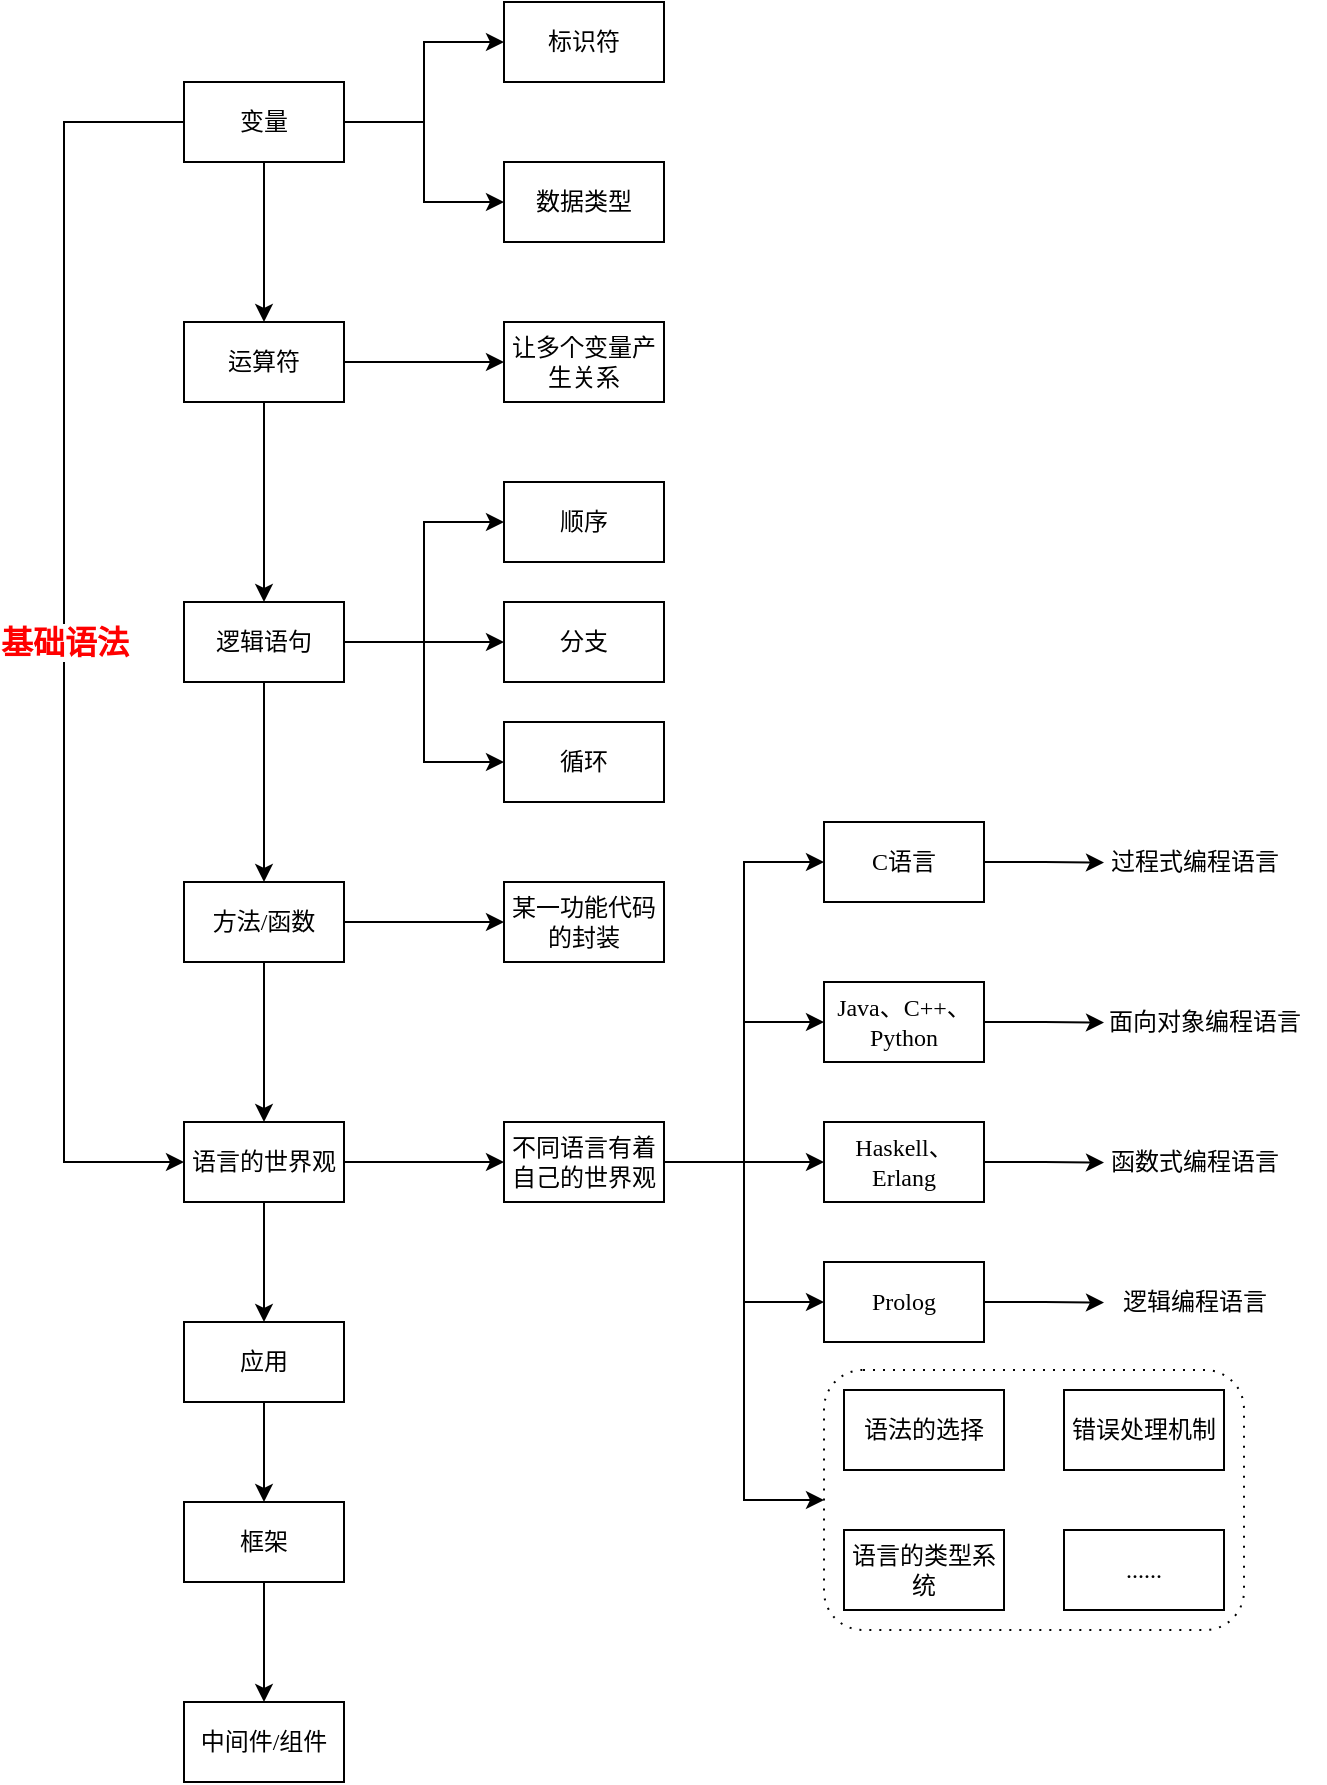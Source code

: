 <mxfile version="21.6.5" type="device">
  <diagram name="学习一门语言的顺序" id="wVx01Flw4AhuS6KGuKYH">
    <mxGraphModel dx="979" dy="572" grid="1" gridSize="10" guides="1" tooltips="1" connect="1" arrows="1" fold="1" page="1" pageScale="1" pageWidth="827" pageHeight="1169" math="0" shadow="0">
      <root>
        <mxCell id="0" />
        <mxCell id="1" parent="0" />
        <mxCell id="x91gRV_r-6yKjCOokCel-6" style="edgeStyle=orthogonalEdgeStyle;rounded=0;orthogonalLoop=1;jettySize=auto;html=1;exitX=1;exitY=0.5;exitDx=0;exitDy=0;entryX=0;entryY=0.5;entryDx=0;entryDy=0;fontFamily=宋体;" edge="1" parent="1" source="x91gRV_r-6yKjCOokCel-1" target="x91gRV_r-6yKjCOokCel-4">
          <mxGeometry relative="1" as="geometry" />
        </mxCell>
        <mxCell id="x91gRV_r-6yKjCOokCel-7" style="edgeStyle=orthogonalEdgeStyle;rounded=0;orthogonalLoop=1;jettySize=auto;html=1;exitX=1;exitY=0.5;exitDx=0;exitDy=0;entryX=0;entryY=0.5;entryDx=0;entryDy=0;fontFamily=宋体;" edge="1" parent="1" source="x91gRV_r-6yKjCOokCel-1" target="x91gRV_r-6yKjCOokCel-5">
          <mxGeometry relative="1" as="geometry" />
        </mxCell>
        <mxCell id="x91gRV_r-6yKjCOokCel-16" style="edgeStyle=orthogonalEdgeStyle;rounded=0;orthogonalLoop=1;jettySize=auto;html=1;exitX=0.5;exitY=1;exitDx=0;exitDy=0;entryX=0.5;entryY=0;entryDx=0;entryDy=0;fontFamily=宋体;" edge="1" parent="1" source="x91gRV_r-6yKjCOokCel-1" target="x91gRV_r-6yKjCOokCel-8">
          <mxGeometry relative="1" as="geometry" />
        </mxCell>
        <mxCell id="x91gRV_r-6yKjCOokCel-66" style="edgeStyle=orthogonalEdgeStyle;rounded=0;orthogonalLoop=1;jettySize=auto;html=1;exitX=0;exitY=0.5;exitDx=0;exitDy=0;entryX=0;entryY=0.5;entryDx=0;entryDy=0;" edge="1" parent="1" source="x91gRV_r-6yKjCOokCel-1" target="x91gRV_r-6yKjCOokCel-25">
          <mxGeometry relative="1" as="geometry">
            <Array as="points">
              <mxPoint x="60" y="100" />
              <mxPoint x="60" y="620" />
            </Array>
          </mxGeometry>
        </mxCell>
        <mxCell id="x91gRV_r-6yKjCOokCel-67" value="基础语法" style="edgeLabel;html=1;align=center;verticalAlign=middle;resizable=0;points=[];fontFamily=宋体;fontStyle=1;fontColor=#FF0000;fontSize=16;" vertex="1" connectable="0" parent="x91gRV_r-6yKjCOokCel-66">
          <mxGeometry x="0.001" y="2" relative="1" as="geometry">
            <mxPoint x="-2" y="-1" as="offset" />
          </mxGeometry>
        </mxCell>
        <mxCell id="x91gRV_r-6yKjCOokCel-1" value="变量" style="rounded=0;whiteSpace=wrap;html=1;fontFamily=宋体;" vertex="1" parent="1">
          <mxGeometry x="120" y="80" width="80" height="40" as="geometry" />
        </mxCell>
        <mxCell id="x91gRV_r-6yKjCOokCel-4" value="标识符" style="rounded=0;whiteSpace=wrap;html=1;fontFamily=宋体;" vertex="1" parent="1">
          <mxGeometry x="280" y="40" width="80" height="40" as="geometry" />
        </mxCell>
        <mxCell id="x91gRV_r-6yKjCOokCel-5" value="数据类型" style="rounded=0;whiteSpace=wrap;html=1;fontFamily=宋体;" vertex="1" parent="1">
          <mxGeometry x="280" y="120" width="80" height="40" as="geometry" />
        </mxCell>
        <mxCell id="x91gRV_r-6yKjCOokCel-15" style="edgeStyle=orthogonalEdgeStyle;rounded=0;orthogonalLoop=1;jettySize=auto;html=1;exitX=1;exitY=0.5;exitDx=0;exitDy=0;entryX=0;entryY=0.5;entryDx=0;entryDy=0;fontFamily=宋体;" edge="1" parent="1" source="x91gRV_r-6yKjCOokCel-8" target="x91gRV_r-6yKjCOokCel-9">
          <mxGeometry relative="1" as="geometry" />
        </mxCell>
        <mxCell id="x91gRV_r-6yKjCOokCel-17" style="edgeStyle=orthogonalEdgeStyle;rounded=0;orthogonalLoop=1;jettySize=auto;html=1;exitX=0.5;exitY=1;exitDx=0;exitDy=0;fontFamily=宋体;" edge="1" parent="1" source="x91gRV_r-6yKjCOokCel-8" target="x91gRV_r-6yKjCOokCel-10">
          <mxGeometry relative="1" as="geometry" />
        </mxCell>
        <mxCell id="x91gRV_r-6yKjCOokCel-8" value="运算符" style="rounded=0;whiteSpace=wrap;html=1;fontFamily=宋体;" vertex="1" parent="1">
          <mxGeometry x="120" y="200" width="80" height="40" as="geometry" />
        </mxCell>
        <mxCell id="x91gRV_r-6yKjCOokCel-9" value="让多个变量产生关系" style="rounded=0;whiteSpace=wrap;html=1;fontFamily=宋体;" vertex="1" parent="1">
          <mxGeometry x="280" y="200" width="80" height="40" as="geometry" />
        </mxCell>
        <mxCell id="x91gRV_r-6yKjCOokCel-18" style="edgeStyle=orthogonalEdgeStyle;rounded=0;orthogonalLoop=1;jettySize=auto;html=1;exitX=1;exitY=0.5;exitDx=0;exitDy=0;entryX=0;entryY=0.5;entryDx=0;entryDy=0;fontFamily=宋体;" edge="1" parent="1" source="x91gRV_r-6yKjCOokCel-10" target="x91gRV_r-6yKjCOokCel-11">
          <mxGeometry relative="1" as="geometry" />
        </mxCell>
        <mxCell id="x91gRV_r-6yKjCOokCel-19" style="edgeStyle=orthogonalEdgeStyle;rounded=0;orthogonalLoop=1;jettySize=auto;html=1;exitX=1;exitY=0.5;exitDx=0;exitDy=0;entryX=0;entryY=0.5;entryDx=0;entryDy=0;fontFamily=宋体;" edge="1" parent="1" source="x91gRV_r-6yKjCOokCel-10" target="x91gRV_r-6yKjCOokCel-12">
          <mxGeometry relative="1" as="geometry" />
        </mxCell>
        <mxCell id="x91gRV_r-6yKjCOokCel-20" style="edgeStyle=orthogonalEdgeStyle;rounded=0;orthogonalLoop=1;jettySize=auto;html=1;exitX=1;exitY=0.5;exitDx=0;exitDy=0;entryX=0;entryY=0.5;entryDx=0;entryDy=0;fontFamily=宋体;" edge="1" parent="1" source="x91gRV_r-6yKjCOokCel-10" target="x91gRV_r-6yKjCOokCel-13">
          <mxGeometry relative="1" as="geometry" />
        </mxCell>
        <mxCell id="x91gRV_r-6yKjCOokCel-23" style="edgeStyle=orthogonalEdgeStyle;rounded=0;orthogonalLoop=1;jettySize=auto;html=1;exitX=0.5;exitY=1;exitDx=0;exitDy=0;fontFamily=宋体;" edge="1" parent="1" source="x91gRV_r-6yKjCOokCel-10" target="x91gRV_r-6yKjCOokCel-21">
          <mxGeometry relative="1" as="geometry" />
        </mxCell>
        <mxCell id="x91gRV_r-6yKjCOokCel-10" value="逻辑语句" style="rounded=0;whiteSpace=wrap;html=1;fontFamily=宋体;" vertex="1" parent="1">
          <mxGeometry x="120" y="340" width="80" height="40" as="geometry" />
        </mxCell>
        <mxCell id="x91gRV_r-6yKjCOokCel-11" value="顺序" style="rounded=0;whiteSpace=wrap;html=1;fontFamily=宋体;" vertex="1" parent="1">
          <mxGeometry x="280" y="280" width="80" height="40" as="geometry" />
        </mxCell>
        <mxCell id="x91gRV_r-6yKjCOokCel-12" value="分支" style="rounded=0;whiteSpace=wrap;html=1;fontFamily=宋体;" vertex="1" parent="1">
          <mxGeometry x="280" y="340" width="80" height="40" as="geometry" />
        </mxCell>
        <mxCell id="x91gRV_r-6yKjCOokCel-13" value="循环" style="rounded=0;whiteSpace=wrap;html=1;fontFamily=宋体;" vertex="1" parent="1">
          <mxGeometry x="280" y="400" width="80" height="40" as="geometry" />
        </mxCell>
        <mxCell id="x91gRV_r-6yKjCOokCel-24" style="edgeStyle=orthogonalEdgeStyle;rounded=0;orthogonalLoop=1;jettySize=auto;html=1;exitX=1;exitY=0.5;exitDx=0;exitDy=0;entryX=0;entryY=0.5;entryDx=0;entryDy=0;fontFamily=宋体;" edge="1" parent="1" source="x91gRV_r-6yKjCOokCel-21" target="x91gRV_r-6yKjCOokCel-22">
          <mxGeometry relative="1" as="geometry" />
        </mxCell>
        <mxCell id="x91gRV_r-6yKjCOokCel-26" style="edgeStyle=orthogonalEdgeStyle;rounded=0;orthogonalLoop=1;jettySize=auto;html=1;exitX=0.5;exitY=1;exitDx=0;exitDy=0;entryX=0.5;entryY=0;entryDx=0;entryDy=0;fontFamily=宋体;" edge="1" parent="1" source="x91gRV_r-6yKjCOokCel-21" target="x91gRV_r-6yKjCOokCel-25">
          <mxGeometry relative="1" as="geometry" />
        </mxCell>
        <mxCell id="x91gRV_r-6yKjCOokCel-21" value="方法/函数" style="rounded=0;whiteSpace=wrap;html=1;fontFamily=宋体;" vertex="1" parent="1">
          <mxGeometry x="120" y="480" width="80" height="40" as="geometry" />
        </mxCell>
        <mxCell id="x91gRV_r-6yKjCOokCel-22" value="某一功能代码的封装" style="rounded=0;whiteSpace=wrap;html=1;fontFamily=宋体;" vertex="1" parent="1">
          <mxGeometry x="280" y="480" width="80" height="40" as="geometry" />
        </mxCell>
        <mxCell id="x91gRV_r-6yKjCOokCel-47" style="edgeStyle=orthogonalEdgeStyle;rounded=0;orthogonalLoop=1;jettySize=auto;html=1;exitX=1;exitY=0.5;exitDx=0;exitDy=0;entryX=0;entryY=0.5;entryDx=0;entryDy=0;" edge="1" parent="1" source="x91gRV_r-6yKjCOokCel-25" target="x91gRV_r-6yKjCOokCel-27">
          <mxGeometry relative="1" as="geometry" />
        </mxCell>
        <mxCell id="x91gRV_r-6yKjCOokCel-60" style="edgeStyle=orthogonalEdgeStyle;rounded=0;orthogonalLoop=1;jettySize=auto;html=1;exitX=0.5;exitY=1;exitDx=0;exitDy=0;entryX=0.5;entryY=0;entryDx=0;entryDy=0;" edge="1" parent="1" source="x91gRV_r-6yKjCOokCel-25" target="x91gRV_r-6yKjCOokCel-59">
          <mxGeometry relative="1" as="geometry" />
        </mxCell>
        <mxCell id="x91gRV_r-6yKjCOokCel-25" value="语言的世界观" style="rounded=0;whiteSpace=wrap;html=1;fontFamily=宋体;" vertex="1" parent="1">
          <mxGeometry x="120" y="600" width="80" height="40" as="geometry" />
        </mxCell>
        <mxCell id="x91gRV_r-6yKjCOokCel-31" style="edgeStyle=orthogonalEdgeStyle;rounded=0;orthogonalLoop=1;jettySize=auto;html=1;exitX=1;exitY=0.5;exitDx=0;exitDy=0;entryX=0;entryY=0.5;entryDx=0;entryDy=0;" edge="1" parent="1" source="x91gRV_r-6yKjCOokCel-27" target="x91gRV_r-6yKjCOokCel-28">
          <mxGeometry relative="1" as="geometry" />
        </mxCell>
        <mxCell id="x91gRV_r-6yKjCOokCel-44" style="edgeStyle=orthogonalEdgeStyle;rounded=0;orthogonalLoop=1;jettySize=auto;html=1;exitX=1;exitY=0.5;exitDx=0;exitDy=0;entryX=0;entryY=0.5;entryDx=0;entryDy=0;" edge="1" parent="1" source="x91gRV_r-6yKjCOokCel-27" target="x91gRV_r-6yKjCOokCel-34">
          <mxGeometry relative="1" as="geometry" />
        </mxCell>
        <mxCell id="x91gRV_r-6yKjCOokCel-45" style="edgeStyle=orthogonalEdgeStyle;rounded=0;orthogonalLoop=1;jettySize=auto;html=1;exitX=1;exitY=0.5;exitDx=0;exitDy=0;entryX=0;entryY=0.5;entryDx=0;entryDy=0;" edge="1" parent="1" source="x91gRV_r-6yKjCOokCel-27" target="x91gRV_r-6yKjCOokCel-37">
          <mxGeometry relative="1" as="geometry" />
        </mxCell>
        <mxCell id="x91gRV_r-6yKjCOokCel-46" style="edgeStyle=orthogonalEdgeStyle;rounded=0;orthogonalLoop=1;jettySize=auto;html=1;exitX=1;exitY=0.5;exitDx=0;exitDy=0;entryX=0;entryY=0.5;entryDx=0;entryDy=0;" edge="1" parent="1" source="x91gRV_r-6yKjCOokCel-27" target="x91gRV_r-6yKjCOokCel-42">
          <mxGeometry relative="1" as="geometry" />
        </mxCell>
        <mxCell id="x91gRV_r-6yKjCOokCel-57" style="edgeStyle=orthogonalEdgeStyle;rounded=0;orthogonalLoop=1;jettySize=auto;html=1;exitX=1;exitY=0.5;exitDx=0;exitDy=0;entryX=0;entryY=0.5;entryDx=0;entryDy=0;" edge="1" parent="1" source="x91gRV_r-6yKjCOokCel-27" target="x91gRV_r-6yKjCOokCel-56">
          <mxGeometry relative="1" as="geometry" />
        </mxCell>
        <mxCell id="x91gRV_r-6yKjCOokCel-27" value="不同语言有着自己的世界观" style="rounded=0;whiteSpace=wrap;html=1;fontFamily=宋体;" vertex="1" parent="1">
          <mxGeometry x="280" y="600" width="80" height="40" as="geometry" />
        </mxCell>
        <mxCell id="x91gRV_r-6yKjCOokCel-29" style="edgeStyle=orthogonalEdgeStyle;rounded=0;orthogonalLoop=1;jettySize=auto;html=1;exitX=1;exitY=0.5;exitDx=0;exitDy=0;" edge="1" parent="1" source="x91gRV_r-6yKjCOokCel-28">
          <mxGeometry relative="1" as="geometry">
            <mxPoint x="580" y="470.286" as="targetPoint" />
          </mxGeometry>
        </mxCell>
        <mxCell id="x91gRV_r-6yKjCOokCel-28" value="C语言" style="rounded=0;whiteSpace=wrap;html=1;fontFamily=宋体;" vertex="1" parent="1">
          <mxGeometry x="440" y="450" width="80" height="40" as="geometry" />
        </mxCell>
        <mxCell id="x91gRV_r-6yKjCOokCel-30" value="过程式编程语言" style="text;html=1;align=center;verticalAlign=middle;resizable=0;points=[];autosize=1;strokeColor=none;fillColor=none;fontFamily=宋体;" vertex="1" parent="1">
          <mxGeometry x="570" y="455" width="110" height="30" as="geometry" />
        </mxCell>
        <mxCell id="x91gRV_r-6yKjCOokCel-33" style="edgeStyle=orthogonalEdgeStyle;rounded=0;orthogonalLoop=1;jettySize=auto;html=1;exitX=1;exitY=0.5;exitDx=0;exitDy=0;" edge="1" parent="1" source="x91gRV_r-6yKjCOokCel-34">
          <mxGeometry relative="1" as="geometry">
            <mxPoint x="580" y="550.286" as="targetPoint" />
          </mxGeometry>
        </mxCell>
        <mxCell id="x91gRV_r-6yKjCOokCel-34" value="Java、C++、Python" style="rounded=0;whiteSpace=wrap;html=1;fontFamily=Times New Roman;" vertex="1" parent="1">
          <mxGeometry x="440" y="530" width="80" height="40" as="geometry" />
        </mxCell>
        <mxCell id="x91gRV_r-6yKjCOokCel-35" value="面向对象编程语言" style="text;html=1;align=center;verticalAlign=middle;resizable=0;points=[];autosize=1;strokeColor=none;fillColor=none;fontFamily=宋体;" vertex="1" parent="1">
          <mxGeometry x="570" y="535" width="120" height="30" as="geometry" />
        </mxCell>
        <mxCell id="x91gRV_r-6yKjCOokCel-36" style="edgeStyle=orthogonalEdgeStyle;rounded=0;orthogonalLoop=1;jettySize=auto;html=1;exitX=1;exitY=0.5;exitDx=0;exitDy=0;" edge="1" parent="1" source="x91gRV_r-6yKjCOokCel-37">
          <mxGeometry relative="1" as="geometry">
            <mxPoint x="580" y="620.286" as="targetPoint" />
          </mxGeometry>
        </mxCell>
        <mxCell id="x91gRV_r-6yKjCOokCel-37" value="Haskell、Erlang" style="rounded=0;whiteSpace=wrap;html=1;fontFamily=Times New Roman;" vertex="1" parent="1">
          <mxGeometry x="440" y="600" width="80" height="40" as="geometry" />
        </mxCell>
        <mxCell id="x91gRV_r-6yKjCOokCel-38" value="函数式编程语言" style="text;html=1;align=center;verticalAlign=middle;resizable=0;points=[];autosize=1;strokeColor=none;fillColor=none;fontFamily=宋体;" vertex="1" parent="1">
          <mxGeometry x="570" y="605" width="110" height="30" as="geometry" />
        </mxCell>
        <mxCell id="x91gRV_r-6yKjCOokCel-41" style="edgeStyle=orthogonalEdgeStyle;rounded=0;orthogonalLoop=1;jettySize=auto;html=1;exitX=1;exitY=0.5;exitDx=0;exitDy=0;" edge="1" parent="1" source="x91gRV_r-6yKjCOokCel-42">
          <mxGeometry relative="1" as="geometry">
            <mxPoint x="580" y="690.286" as="targetPoint" />
          </mxGeometry>
        </mxCell>
        <mxCell id="x91gRV_r-6yKjCOokCel-42" value="Prolog" style="rounded=0;whiteSpace=wrap;html=1;fontFamily=Times New Roman;" vertex="1" parent="1">
          <mxGeometry x="440" y="670" width="80" height="40" as="geometry" />
        </mxCell>
        <mxCell id="x91gRV_r-6yKjCOokCel-43" value="逻辑编程语言" style="text;html=1;align=center;verticalAlign=middle;resizable=0;points=[];autosize=1;strokeColor=none;fillColor=none;fontFamily=宋体;" vertex="1" parent="1">
          <mxGeometry x="575" y="675" width="100" height="30" as="geometry" />
        </mxCell>
        <mxCell id="x91gRV_r-6yKjCOokCel-58" value="" style="group" vertex="1" connectable="0" parent="1">
          <mxGeometry x="440" y="724" width="210" height="130" as="geometry" />
        </mxCell>
        <mxCell id="x91gRV_r-6yKjCOokCel-48" value="语法的选择" style="rounded=0;whiteSpace=wrap;html=1;fontFamily=宋体;" vertex="1" parent="x91gRV_r-6yKjCOokCel-58">
          <mxGeometry x="10" y="10" width="80" height="40" as="geometry" />
        </mxCell>
        <mxCell id="x91gRV_r-6yKjCOokCel-49" value="语言的类型系统" style="rounded=0;whiteSpace=wrap;html=1;fontFamily=宋体;" vertex="1" parent="x91gRV_r-6yKjCOokCel-58">
          <mxGeometry x="10" y="80" width="80" height="40" as="geometry" />
        </mxCell>
        <mxCell id="x91gRV_r-6yKjCOokCel-50" value="错误处理机制" style="rounded=0;whiteSpace=wrap;html=1;fontFamily=宋体;" vertex="1" parent="x91gRV_r-6yKjCOokCel-58">
          <mxGeometry x="120" y="10" width="80" height="40" as="geometry" />
        </mxCell>
        <mxCell id="x91gRV_r-6yKjCOokCel-51" value="......" style="rounded=0;whiteSpace=wrap;html=1;fontFamily=Times New Roman;" vertex="1" parent="x91gRV_r-6yKjCOokCel-58">
          <mxGeometry x="120" y="80" width="80" height="40" as="geometry" />
        </mxCell>
        <mxCell id="x91gRV_r-6yKjCOokCel-56" value="" style="rounded=1;whiteSpace=wrap;html=1;fillColor=none;dashed=1;dashPattern=1 4;" vertex="1" parent="x91gRV_r-6yKjCOokCel-58">
          <mxGeometry width="210" height="130" as="geometry" />
        </mxCell>
        <mxCell id="x91gRV_r-6yKjCOokCel-62" style="edgeStyle=orthogonalEdgeStyle;rounded=0;orthogonalLoop=1;jettySize=auto;html=1;exitX=0.5;exitY=1;exitDx=0;exitDy=0;" edge="1" parent="1" source="x91gRV_r-6yKjCOokCel-59" target="x91gRV_r-6yKjCOokCel-61">
          <mxGeometry relative="1" as="geometry" />
        </mxCell>
        <mxCell id="x91gRV_r-6yKjCOokCel-59" value="应用" style="rounded=0;whiteSpace=wrap;html=1;fontFamily=宋体;" vertex="1" parent="1">
          <mxGeometry x="120" y="700" width="80" height="40" as="geometry" />
        </mxCell>
        <mxCell id="x91gRV_r-6yKjCOokCel-65" style="edgeStyle=orthogonalEdgeStyle;rounded=0;orthogonalLoop=1;jettySize=auto;html=1;exitX=0.5;exitY=1;exitDx=0;exitDy=0;entryX=0.5;entryY=0;entryDx=0;entryDy=0;" edge="1" parent="1" source="x91gRV_r-6yKjCOokCel-61" target="x91gRV_r-6yKjCOokCel-63">
          <mxGeometry relative="1" as="geometry" />
        </mxCell>
        <mxCell id="x91gRV_r-6yKjCOokCel-61" value="框架" style="rounded=0;whiteSpace=wrap;html=1;fontFamily=宋体;" vertex="1" parent="1">
          <mxGeometry x="120" y="790" width="80" height="40" as="geometry" />
        </mxCell>
        <mxCell id="x91gRV_r-6yKjCOokCel-63" value="中间件/组件" style="rounded=0;whiteSpace=wrap;html=1;fontFamily=宋体;" vertex="1" parent="1">
          <mxGeometry x="120" y="890" width="80" height="40" as="geometry" />
        </mxCell>
      </root>
    </mxGraphModel>
  </diagram>
</mxfile>
